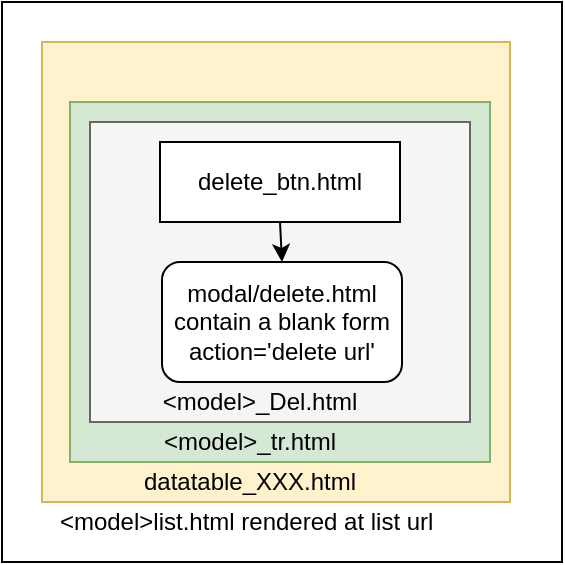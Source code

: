 <mxfile version="13.9.9" type="device"><diagram id="r3CHzFJUTw5txKYg3Z7y" name="Page-1"><mxGraphModel dx="1086" dy="798" grid="1" gridSize="10" guides="1" tooltips="1" connect="1" arrows="1" fold="1" page="1" pageScale="1" pageWidth="827" pageHeight="1169" math="0" shadow="0"><root><mxCell id="0"/><mxCell id="1" parent="0"/><mxCell id="gOU5H7oMDyvgvseVm4dX-1" value="" style="whiteSpace=wrap;html=1;aspect=fixed;" parent="1" vertex="1"><mxGeometry x="86" y="110" width="280" height="280" as="geometry"/></mxCell><mxCell id="gOU5H7oMDyvgvseVm4dX-2" value="&amp;lt;model&amp;gt;list.html rendered at list url&amp;nbsp;" style="text;html=1;strokeColor=none;fillColor=none;align=center;verticalAlign=middle;whiteSpace=wrap;rounded=0;" parent="1" vertex="1"><mxGeometry x="100" y="360" width="220" height="20" as="geometry"/></mxCell><mxCell id="gOU5H7oMDyvgvseVm4dX-3" value="" style="rounded=0;whiteSpace=wrap;html=1;fillColor=#fff2cc;strokeColor=#d6b656;" parent="1" vertex="1"><mxGeometry x="106" y="130" width="234" height="230" as="geometry"/></mxCell><mxCell id="gOU5H7oMDyvgvseVm4dX-4" value="datatable_XXX.html" style="text;html=1;strokeColor=none;fillColor=none;align=center;verticalAlign=middle;whiteSpace=wrap;rounded=0;" parent="1" vertex="1"><mxGeometry x="190" y="340" width="40" height="20" as="geometry"/></mxCell><mxCell id="gOU5H7oMDyvgvseVm4dX-5" value="" style="rounded=0;whiteSpace=wrap;html=1;fillColor=#d5e8d4;strokeColor=#82b366;" parent="1" vertex="1"><mxGeometry x="120" y="160" width="210" height="180" as="geometry"/></mxCell><mxCell id="ixNTBy5o6XbBP1uKOTdl-1" value="&amp;lt;model&amp;gt;_tr.html" style="text;html=1;strokeColor=none;fillColor=none;align=center;verticalAlign=middle;whiteSpace=wrap;rounded=0;" vertex="1" parent="1"><mxGeometry x="190" y="320" width="40" height="20" as="geometry"/></mxCell><mxCell id="ixNTBy5o6XbBP1uKOTdl-3" value="" style="rounded=0;whiteSpace=wrap;html=1;fillColor=#f5f5f5;strokeColor=#666666;fontColor=#333333;" vertex="1" parent="1"><mxGeometry x="130" y="170" width="190" height="150" as="geometry"/></mxCell><mxCell id="ixNTBy5o6XbBP1uKOTdl-4" value="&amp;lt;model&amp;gt;_Del.html" style="text;html=1;strokeColor=none;fillColor=none;align=center;verticalAlign=middle;whiteSpace=wrap;rounded=0;" vertex="1" parent="1"><mxGeometry x="195" y="300" width="40" height="20" as="geometry"/></mxCell><mxCell id="ixNTBy5o6XbBP1uKOTdl-5" value="delete_btn.html" style="rounded=0;whiteSpace=wrap;html=1;" vertex="1" parent="1"><mxGeometry x="165" y="180" width="120" height="40" as="geometry"/></mxCell><mxCell id="ixNTBy5o6XbBP1uKOTdl-6" value="&lt;span&gt;modal/delete.html&lt;br&gt;contain a blank form action='delete url'&lt;br&gt;&lt;/span&gt;" style="rounded=1;whiteSpace=wrap;html=1;" vertex="1" parent="1"><mxGeometry x="166" y="240" width="120" height="60" as="geometry"/></mxCell><mxCell id="ixNTBy5o6XbBP1uKOTdl-7" value="" style="endArrow=classic;html=1;exitX=0.5;exitY=1;exitDx=0;exitDy=0;entryX=0.5;entryY=0;entryDx=0;entryDy=0;" edge="1" parent="1" source="ixNTBy5o6XbBP1uKOTdl-5" target="ixNTBy5o6XbBP1uKOTdl-6"><mxGeometry width="50" height="50" relative="1" as="geometry"><mxPoint x="390" y="420" as="sourcePoint"/><mxPoint x="440" y="370" as="targetPoint"/></mxGeometry></mxCell></root></mxGraphModel></diagram></mxfile>